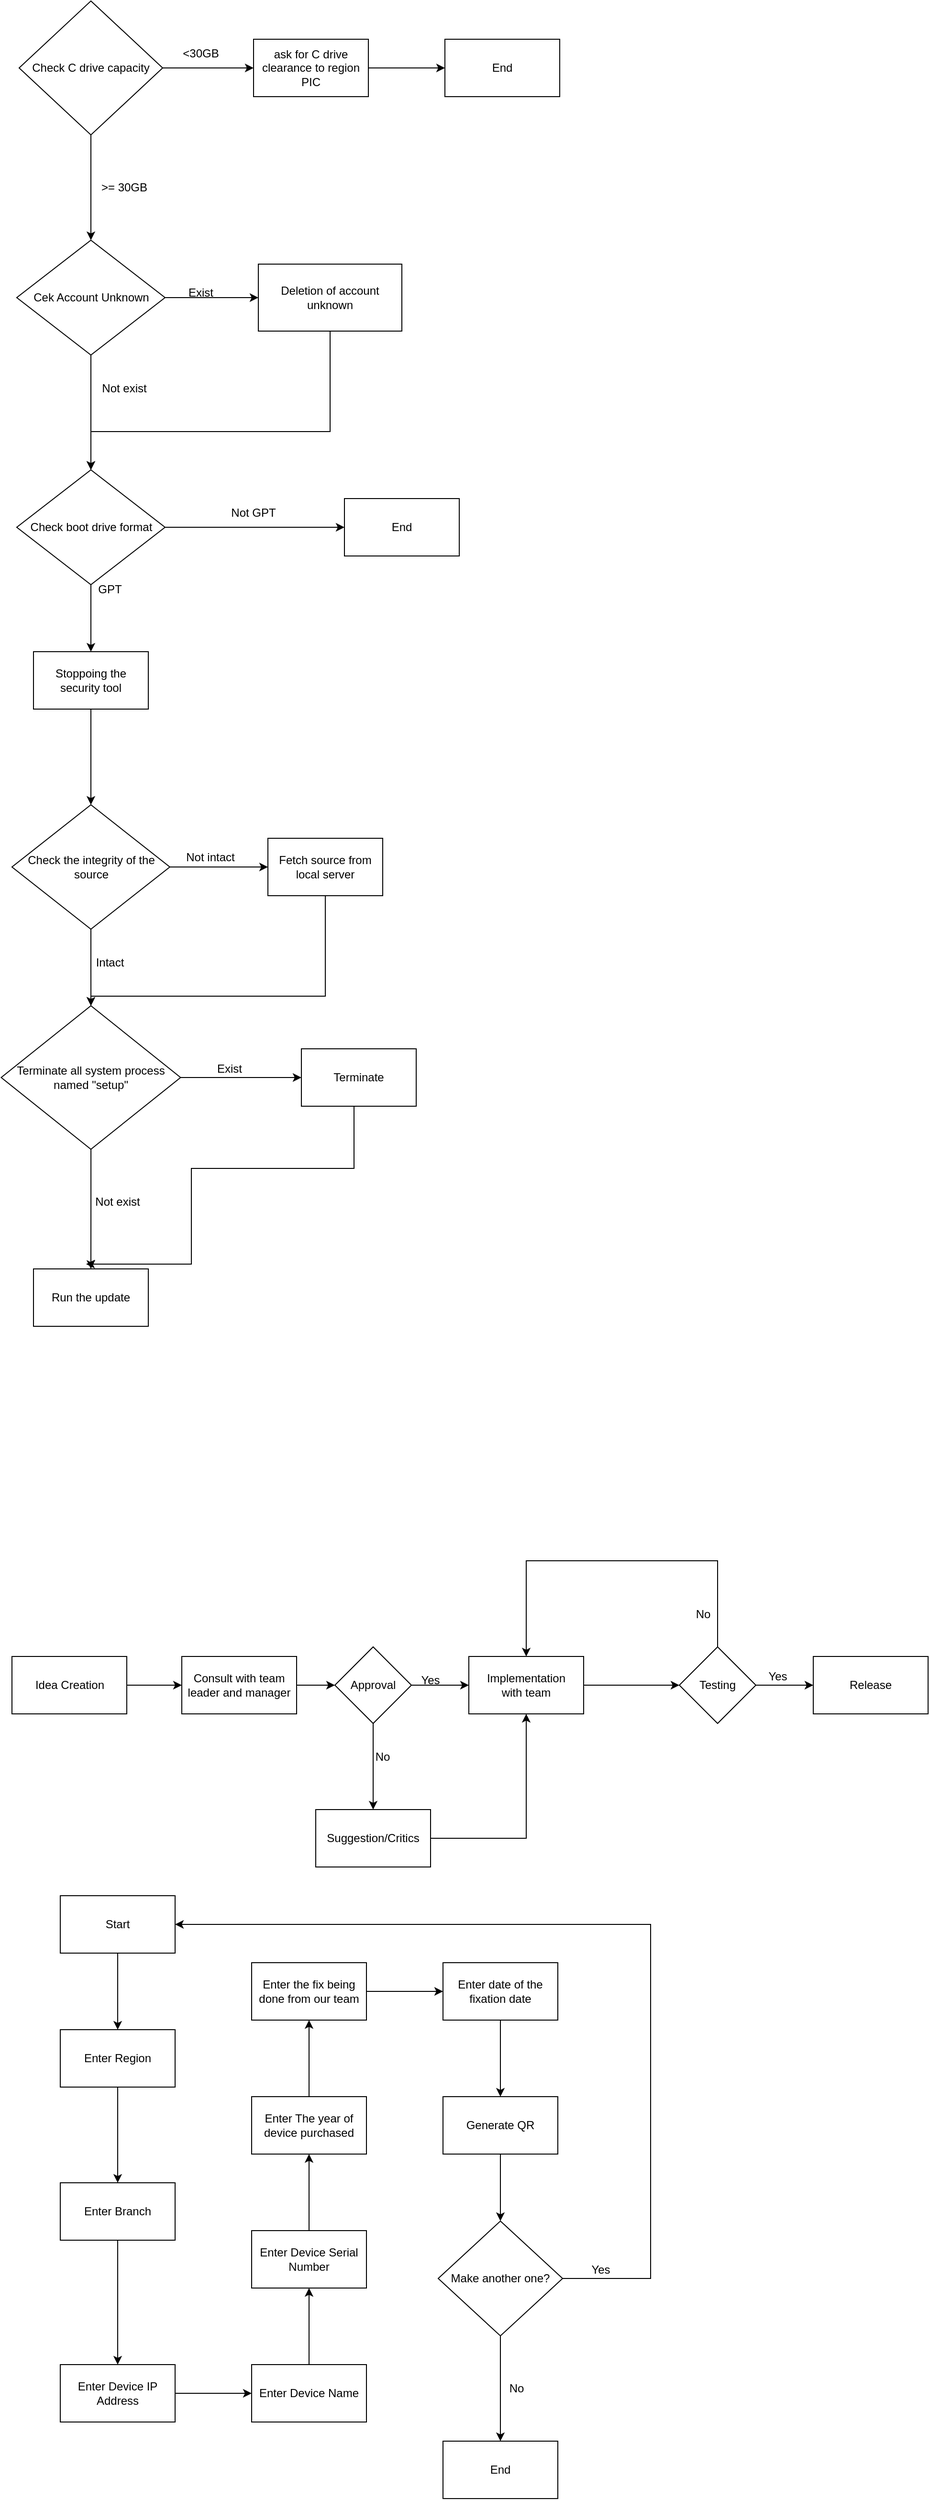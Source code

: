 <mxfile version="23.1.5" type="github" pages="4">
  <diagram id="Z1Gi1GsYWeBpqn7ldP13" name="Page-1">
    <mxGraphModel dx="1593" dy="820" grid="1" gridSize="10" guides="1" tooltips="1" connect="1" arrows="1" fold="1" page="1" pageScale="1" pageWidth="850" pageHeight="1100" math="0" shadow="0">
      <root>
        <mxCell id="0" />
        <mxCell id="1" parent="0" />
        <mxCell id="Nwdr4uQjgiDyquE_GbSO-4" value="" style="edgeStyle=orthogonalEdgeStyle;rounded=0;orthogonalLoop=1;jettySize=auto;html=1;" parent="1" source="Nwdr4uQjgiDyquE_GbSO-2" target="Nwdr4uQjgiDyquE_GbSO-3" edge="1">
          <mxGeometry relative="1" as="geometry" />
        </mxCell>
        <mxCell id="Nwdr4uQjgiDyquE_GbSO-6" value="" style="edgeStyle=orthogonalEdgeStyle;rounded=0;orthogonalLoop=1;jettySize=auto;html=1;" parent="1" source="Nwdr4uQjgiDyquE_GbSO-2" target="Nwdr4uQjgiDyquE_GbSO-5" edge="1">
          <mxGeometry relative="1" as="geometry" />
        </mxCell>
        <mxCell id="Nwdr4uQjgiDyquE_GbSO-2" value="Check C drive capacity" style="rhombus;whiteSpace=wrap;html=1;" parent="1" vertex="1">
          <mxGeometry x="130" y="330" width="150" height="140" as="geometry" />
        </mxCell>
        <mxCell id="Nwdr4uQjgiDyquE_GbSO-12" value="" style="edgeStyle=orthogonalEdgeStyle;rounded=0;orthogonalLoop=1;jettySize=auto;html=1;" parent="1" source="Nwdr4uQjgiDyquE_GbSO-3" target="Nwdr4uQjgiDyquE_GbSO-11" edge="1">
          <mxGeometry relative="1" as="geometry" />
        </mxCell>
        <mxCell id="Nwdr4uQjgiDyquE_GbSO-15" value="" style="edgeStyle=orthogonalEdgeStyle;rounded=0;orthogonalLoop=1;jettySize=auto;html=1;" parent="1" source="Nwdr4uQjgiDyquE_GbSO-3" target="Nwdr4uQjgiDyquE_GbSO-14" edge="1">
          <mxGeometry relative="1" as="geometry" />
        </mxCell>
        <mxCell id="Nwdr4uQjgiDyquE_GbSO-3" value="Cek Account Unknown" style="rhombus;whiteSpace=wrap;html=1;" parent="1" vertex="1">
          <mxGeometry x="127.5" y="580" width="155" height="120" as="geometry" />
        </mxCell>
        <mxCell id="Nwdr4uQjgiDyquE_GbSO-8" value="" style="edgeStyle=orthogonalEdgeStyle;rounded=0;orthogonalLoop=1;jettySize=auto;html=1;" parent="1" source="Nwdr4uQjgiDyquE_GbSO-5" target="Nwdr4uQjgiDyquE_GbSO-7" edge="1">
          <mxGeometry relative="1" as="geometry" />
        </mxCell>
        <mxCell id="Nwdr4uQjgiDyquE_GbSO-5" value="ask for C drive clearance to region PIC" style="whiteSpace=wrap;html=1;" parent="1" vertex="1">
          <mxGeometry x="375" y="370" width="120" height="60" as="geometry" />
        </mxCell>
        <mxCell id="Nwdr4uQjgiDyquE_GbSO-7" value="End" style="whiteSpace=wrap;html=1;" parent="1" vertex="1">
          <mxGeometry x="575" y="370" width="120" height="60" as="geometry" />
        </mxCell>
        <mxCell id="Nwdr4uQjgiDyquE_GbSO-9" value="&amp;lt;30GB" style="text;html=1;strokeColor=none;fillColor=none;align=center;verticalAlign=middle;whiteSpace=wrap;rounded=0;" parent="1" vertex="1">
          <mxGeometry x="290" y="370" width="60" height="30" as="geometry" />
        </mxCell>
        <mxCell id="Nwdr4uQjgiDyquE_GbSO-10" value="&amp;gt;= 30GB" style="text;html=1;strokeColor=none;fillColor=none;align=center;verticalAlign=middle;whiteSpace=wrap;rounded=0;" parent="1" vertex="1">
          <mxGeometry x="210" y="510" width="60" height="30" as="geometry" />
        </mxCell>
        <mxCell id="Nwdr4uQjgiDyquE_GbSO-18" style="edgeStyle=orthogonalEdgeStyle;rounded=0;orthogonalLoop=1;jettySize=auto;html=1;entryX=0.5;entryY=0;entryDx=0;entryDy=0;" parent="1" source="Nwdr4uQjgiDyquE_GbSO-11" target="Nwdr4uQjgiDyquE_GbSO-14" edge="1">
          <mxGeometry relative="1" as="geometry">
            <Array as="points">
              <mxPoint x="455" y="780" />
            </Array>
          </mxGeometry>
        </mxCell>
        <mxCell id="Nwdr4uQjgiDyquE_GbSO-11" value="Deletion of account unknown" style="whiteSpace=wrap;html=1;" parent="1" vertex="1">
          <mxGeometry x="380" y="605" width="150" height="70" as="geometry" />
        </mxCell>
        <mxCell id="Nwdr4uQjgiDyquE_GbSO-20" value="" style="edgeStyle=orthogonalEdgeStyle;rounded=0;orthogonalLoop=1;jettySize=auto;html=1;" parent="1" source="Nwdr4uQjgiDyquE_GbSO-14" target="Nwdr4uQjgiDyquE_GbSO-19" edge="1">
          <mxGeometry relative="1" as="geometry" />
        </mxCell>
        <mxCell id="Nwdr4uQjgiDyquE_GbSO-25" value="" style="edgeStyle=orthogonalEdgeStyle;rounded=0;orthogonalLoop=1;jettySize=auto;html=1;" parent="1" source="Nwdr4uQjgiDyquE_GbSO-14" target="Nwdr4uQjgiDyquE_GbSO-24" edge="1">
          <mxGeometry relative="1" as="geometry" />
        </mxCell>
        <mxCell id="Nwdr4uQjgiDyquE_GbSO-14" value="Check boot drive format" style="rhombus;whiteSpace=wrap;html=1;" parent="1" vertex="1">
          <mxGeometry x="127.5" y="820" width="155" height="120" as="geometry" />
        </mxCell>
        <mxCell id="Nwdr4uQjgiDyquE_GbSO-16" value="Exist" style="text;html=1;strokeColor=none;fillColor=none;align=center;verticalAlign=middle;whiteSpace=wrap;rounded=0;" parent="1" vertex="1">
          <mxGeometry x="290" y="620" width="60" height="30" as="geometry" />
        </mxCell>
        <mxCell id="Nwdr4uQjgiDyquE_GbSO-17" value="Not exist" style="text;html=1;strokeColor=none;fillColor=none;align=center;verticalAlign=middle;whiteSpace=wrap;rounded=0;" parent="1" vertex="1">
          <mxGeometry x="210" y="720" width="60" height="30" as="geometry" />
        </mxCell>
        <mxCell id="Nwdr4uQjgiDyquE_GbSO-19" value="End" style="whiteSpace=wrap;html=1;" parent="1" vertex="1">
          <mxGeometry x="470" y="850" width="120" height="60" as="geometry" />
        </mxCell>
        <mxCell id="Nwdr4uQjgiDyquE_GbSO-21" value="Not GPT" style="text;html=1;strokeColor=none;fillColor=none;align=center;verticalAlign=middle;whiteSpace=wrap;rounded=0;" parent="1" vertex="1">
          <mxGeometry x="330" y="850" width="90" height="30" as="geometry" />
        </mxCell>
        <mxCell id="Nwdr4uQjgiDyquE_GbSO-30" value="" style="edgeStyle=orthogonalEdgeStyle;rounded=0;orthogonalLoop=1;jettySize=auto;html=1;" parent="1" source="Nwdr4uQjgiDyquE_GbSO-24" target="Nwdr4uQjgiDyquE_GbSO-29" edge="1">
          <mxGeometry relative="1" as="geometry" />
        </mxCell>
        <mxCell id="Nwdr4uQjgiDyquE_GbSO-24" value="Stoppoing the security tool" style="whiteSpace=wrap;html=1;" parent="1" vertex="1">
          <mxGeometry x="145" y="1010" width="120" height="60" as="geometry" />
        </mxCell>
        <mxCell id="Nwdr4uQjgiDyquE_GbSO-28" value="GPT" style="text;html=1;strokeColor=none;fillColor=none;align=center;verticalAlign=middle;whiteSpace=wrap;rounded=0;" parent="1" vertex="1">
          <mxGeometry x="180" y="930" width="90" height="30" as="geometry" />
        </mxCell>
        <mxCell id="Nwdr4uQjgiDyquE_GbSO-32" value="" style="edgeStyle=orthogonalEdgeStyle;rounded=0;orthogonalLoop=1;jettySize=auto;html=1;" parent="1" source="Nwdr4uQjgiDyquE_GbSO-29" target="Nwdr4uQjgiDyquE_GbSO-31" edge="1">
          <mxGeometry relative="1" as="geometry" />
        </mxCell>
        <mxCell id="Nwdr4uQjgiDyquE_GbSO-34" value="" style="edgeStyle=orthogonalEdgeStyle;rounded=0;orthogonalLoop=1;jettySize=auto;html=1;" parent="1" source="Nwdr4uQjgiDyquE_GbSO-29" target="Nwdr4uQjgiDyquE_GbSO-33" edge="1">
          <mxGeometry relative="1" as="geometry" />
        </mxCell>
        <mxCell id="Nwdr4uQjgiDyquE_GbSO-29" value="Check the integrity of the source" style="rhombus;whiteSpace=wrap;html=1;" parent="1" vertex="1">
          <mxGeometry x="122.5" y="1170" width="165" height="130" as="geometry" />
        </mxCell>
        <mxCell id="Nwdr4uQjgiDyquE_GbSO-45" value="" style="edgeStyle=orthogonalEdgeStyle;rounded=0;orthogonalLoop=1;jettySize=auto;html=1;entryX=0.5;entryY=0;entryDx=0;entryDy=0;" parent="1" source="Nwdr4uQjgiDyquE_GbSO-31" target="Nwdr4uQjgiDyquE_GbSO-33" edge="1">
          <mxGeometry relative="1" as="geometry">
            <mxPoint x="450" y="1360" as="targetPoint" />
            <Array as="points">
              <mxPoint x="450" y="1370" />
              <mxPoint x="205" y="1370" />
            </Array>
          </mxGeometry>
        </mxCell>
        <mxCell id="Nwdr4uQjgiDyquE_GbSO-31" value="Fetch source from local server" style="whiteSpace=wrap;html=1;" parent="1" vertex="1">
          <mxGeometry x="390" y="1205" width="120" height="60" as="geometry" />
        </mxCell>
        <mxCell id="Nwdr4uQjgiDyquE_GbSO-36" value="" style="edgeStyle=orthogonalEdgeStyle;rounded=0;orthogonalLoop=1;jettySize=auto;html=1;" parent="1" source="Nwdr4uQjgiDyquE_GbSO-33" target="Nwdr4uQjgiDyquE_GbSO-35" edge="1">
          <mxGeometry relative="1" as="geometry" />
        </mxCell>
        <mxCell id="Nwdr4uQjgiDyquE_GbSO-43" value="" style="edgeStyle=orthogonalEdgeStyle;rounded=0;orthogonalLoop=1;jettySize=auto;html=1;" parent="1" source="Nwdr4uQjgiDyquE_GbSO-33" target="Nwdr4uQjgiDyquE_GbSO-42" edge="1">
          <mxGeometry relative="1" as="geometry" />
        </mxCell>
        <mxCell id="Nwdr4uQjgiDyquE_GbSO-33" value="Terminate all system process named &quot;setup&quot;" style="rhombus;whiteSpace=wrap;html=1;" parent="1" vertex="1">
          <mxGeometry x="111.25" y="1380" width="187.5" height="150" as="geometry" />
        </mxCell>
        <mxCell id="Nwdr4uQjgiDyquE_GbSO-47" value="" style="edgeStyle=orthogonalEdgeStyle;rounded=0;orthogonalLoop=1;jettySize=auto;html=1;" parent="1" source="Nwdr4uQjgiDyquE_GbSO-35" edge="1">
          <mxGeometry relative="1" as="geometry">
            <mxPoint x="200" y="1650" as="targetPoint" />
            <Array as="points">
              <mxPoint x="480" y="1550" />
              <mxPoint x="310" y="1550" />
              <mxPoint x="310" y="1650" />
            </Array>
          </mxGeometry>
        </mxCell>
        <mxCell id="Nwdr4uQjgiDyquE_GbSO-35" value="Terminate" style="whiteSpace=wrap;html=1;" parent="1" vertex="1">
          <mxGeometry x="425" y="1425" width="120" height="60" as="geometry" />
        </mxCell>
        <mxCell id="Nwdr4uQjgiDyquE_GbSO-37" value="Not intact" style="text;html=1;strokeColor=none;fillColor=none;align=center;verticalAlign=middle;whiteSpace=wrap;rounded=0;" parent="1" vertex="1">
          <mxGeometry x="285" y="1210" width="90" height="30" as="geometry" />
        </mxCell>
        <mxCell id="Nwdr4uQjgiDyquE_GbSO-38" value="Intact" style="text;html=1;strokeColor=none;fillColor=none;align=center;verticalAlign=middle;whiteSpace=wrap;rounded=0;" parent="1" vertex="1">
          <mxGeometry x="180" y="1320" width="90" height="30" as="geometry" />
        </mxCell>
        <mxCell id="Nwdr4uQjgiDyquE_GbSO-39" value="Exist" style="text;html=1;strokeColor=none;fillColor=none;align=center;verticalAlign=middle;whiteSpace=wrap;rounded=0;" parent="1" vertex="1">
          <mxGeometry x="305" y="1431" width="90" height="30" as="geometry" />
        </mxCell>
        <mxCell id="Nwdr4uQjgiDyquE_GbSO-42" value="Run the update" style="whiteSpace=wrap;html=1;" parent="1" vertex="1">
          <mxGeometry x="145" y="1655" width="120" height="60" as="geometry" />
        </mxCell>
        <mxCell id="Nwdr4uQjgiDyquE_GbSO-48" value="Not exist" style="text;html=1;strokeColor=none;fillColor=none;align=center;verticalAlign=middle;whiteSpace=wrap;rounded=0;" parent="1" vertex="1">
          <mxGeometry x="188" y="1570" width="90" height="30" as="geometry" />
        </mxCell>
        <mxCell id="Nwdr4uQjgiDyquE_GbSO-51" value="" style="edgeStyle=orthogonalEdgeStyle;rounded=0;orthogonalLoop=1;jettySize=auto;html=1;" parent="1" source="Nwdr4uQjgiDyquE_GbSO-49" target="Nwdr4uQjgiDyquE_GbSO-50" edge="1">
          <mxGeometry relative="1" as="geometry" />
        </mxCell>
        <mxCell id="Nwdr4uQjgiDyquE_GbSO-49" value="Idea Creation" style="rounded=0;whiteSpace=wrap;html=1;" parent="1" vertex="1">
          <mxGeometry x="122.5" y="2060" width="120" height="60" as="geometry" />
        </mxCell>
        <mxCell id="Nwdr4uQjgiDyquE_GbSO-53" value="" style="edgeStyle=orthogonalEdgeStyle;rounded=0;orthogonalLoop=1;jettySize=auto;html=1;" parent="1" source="Nwdr4uQjgiDyquE_GbSO-50" target="Nwdr4uQjgiDyquE_GbSO-52" edge="1">
          <mxGeometry relative="1" as="geometry" />
        </mxCell>
        <mxCell id="Nwdr4uQjgiDyquE_GbSO-50" value="Consult with team leader and manager" style="whiteSpace=wrap;html=1;rounded=0;" parent="1" vertex="1">
          <mxGeometry x="300" y="2060" width="120" height="60" as="geometry" />
        </mxCell>
        <mxCell id="Nwdr4uQjgiDyquE_GbSO-55" value="" style="edgeStyle=orthogonalEdgeStyle;rounded=0;orthogonalLoop=1;jettySize=auto;html=1;" parent="1" source="Nwdr4uQjgiDyquE_GbSO-52" target="Nwdr4uQjgiDyquE_GbSO-54" edge="1">
          <mxGeometry relative="1" as="geometry" />
        </mxCell>
        <mxCell id="Nwdr4uQjgiDyquE_GbSO-57" value="" style="edgeStyle=orthogonalEdgeStyle;rounded=0;orthogonalLoop=1;jettySize=auto;html=1;" parent="1" source="Nwdr4uQjgiDyquE_GbSO-52" target="Nwdr4uQjgiDyquE_GbSO-56" edge="1">
          <mxGeometry relative="1" as="geometry" />
        </mxCell>
        <mxCell id="Nwdr4uQjgiDyquE_GbSO-52" value="Approval" style="rhombus;whiteSpace=wrap;html=1;rounded=0;" parent="1" vertex="1">
          <mxGeometry x="460" y="2050" width="80" height="80" as="geometry" />
        </mxCell>
        <mxCell id="Nwdr4uQjgiDyquE_GbSO-61" value="" style="edgeStyle=orthogonalEdgeStyle;rounded=0;orthogonalLoop=1;jettySize=auto;html=1;entryX=0.5;entryY=1;entryDx=0;entryDy=0;" parent="1" source="Nwdr4uQjgiDyquE_GbSO-54" target="Nwdr4uQjgiDyquE_GbSO-56" edge="1">
          <mxGeometry relative="1" as="geometry">
            <mxPoint x="670" y="2250" as="targetPoint" />
          </mxGeometry>
        </mxCell>
        <mxCell id="Nwdr4uQjgiDyquE_GbSO-54" value="Suggestion/Critics" style="whiteSpace=wrap;html=1;rounded=0;" parent="1" vertex="1">
          <mxGeometry x="440" y="2220" width="120" height="60" as="geometry" />
        </mxCell>
        <mxCell id="Nwdr4uQjgiDyquE_GbSO-59" value="" style="edgeStyle=orthogonalEdgeStyle;rounded=0;orthogonalLoop=1;jettySize=auto;html=1;" parent="1" source="Nwdr4uQjgiDyquE_GbSO-56" target="Nwdr4uQjgiDyquE_GbSO-58" edge="1">
          <mxGeometry relative="1" as="geometry" />
        </mxCell>
        <mxCell id="Nwdr4uQjgiDyquE_GbSO-56" value="Implementation&lt;br&gt;with team" style="whiteSpace=wrap;html=1;rounded=0;" parent="1" vertex="1">
          <mxGeometry x="600" y="2060" width="120" height="60" as="geometry" />
        </mxCell>
        <mxCell id="Nwdr4uQjgiDyquE_GbSO-66" value="" style="edgeStyle=orthogonalEdgeStyle;rounded=0;orthogonalLoop=1;jettySize=auto;html=1;entryX=0.5;entryY=0;entryDx=0;entryDy=0;" parent="1" source="Nwdr4uQjgiDyquE_GbSO-58" target="Nwdr4uQjgiDyquE_GbSO-56" edge="1">
          <mxGeometry relative="1" as="geometry">
            <mxPoint x="860" y="1960" as="targetPoint" />
            <Array as="points">
              <mxPoint x="860" y="1960" />
              <mxPoint x="660" y="1960" />
            </Array>
          </mxGeometry>
        </mxCell>
        <mxCell id="Nwdr4uQjgiDyquE_GbSO-68" value="" style="edgeStyle=orthogonalEdgeStyle;rounded=0;orthogonalLoop=1;jettySize=auto;html=1;" parent="1" source="Nwdr4uQjgiDyquE_GbSO-58" target="Nwdr4uQjgiDyquE_GbSO-67" edge="1">
          <mxGeometry relative="1" as="geometry" />
        </mxCell>
        <mxCell id="Nwdr4uQjgiDyquE_GbSO-58" value="Testing" style="rhombus;whiteSpace=wrap;html=1;rounded=0;" parent="1" vertex="1">
          <mxGeometry x="820" y="2050" width="80" height="80" as="geometry" />
        </mxCell>
        <mxCell id="Nwdr4uQjgiDyquE_GbSO-63" value="Yes" style="text;html=1;strokeColor=none;fillColor=none;align=center;verticalAlign=middle;whiteSpace=wrap;rounded=0;" parent="1" vertex="1">
          <mxGeometry x="530" y="2070" width="60" height="30" as="geometry" />
        </mxCell>
        <mxCell id="Nwdr4uQjgiDyquE_GbSO-64" value="No" style="text;html=1;strokeColor=none;fillColor=none;align=center;verticalAlign=middle;whiteSpace=wrap;rounded=0;" parent="1" vertex="1">
          <mxGeometry x="480" y="2150" width="60" height="30" as="geometry" />
        </mxCell>
        <mxCell id="Nwdr4uQjgiDyquE_GbSO-67" value="Release" style="whiteSpace=wrap;html=1;rounded=0;" parent="1" vertex="1">
          <mxGeometry x="960" y="2060" width="120" height="60" as="geometry" />
        </mxCell>
        <mxCell id="Nwdr4uQjgiDyquE_GbSO-69" value="Yes" style="text;html=1;strokeColor=none;fillColor=none;align=center;verticalAlign=middle;whiteSpace=wrap;rounded=0;" parent="1" vertex="1">
          <mxGeometry x="893" y="2066" width="60" height="30" as="geometry" />
        </mxCell>
        <mxCell id="Nwdr4uQjgiDyquE_GbSO-71" value="No" style="text;html=1;strokeColor=none;fillColor=none;align=center;verticalAlign=middle;whiteSpace=wrap;rounded=0;" parent="1" vertex="1">
          <mxGeometry x="815" y="2001" width="60" height="30" as="geometry" />
        </mxCell>
        <mxCell id="Nwdr4uQjgiDyquE_GbSO-75" value="" style="edgeStyle=orthogonalEdgeStyle;rounded=0;orthogonalLoop=1;jettySize=auto;html=1;" parent="1" source="Nwdr4uQjgiDyquE_GbSO-73" target="Nwdr4uQjgiDyquE_GbSO-74" edge="1">
          <mxGeometry relative="1" as="geometry" />
        </mxCell>
        <mxCell id="Nwdr4uQjgiDyquE_GbSO-73" value="Start" style="rounded=0;whiteSpace=wrap;html=1;" parent="1" vertex="1">
          <mxGeometry x="173" y="2310" width="120" height="60" as="geometry" />
        </mxCell>
        <mxCell id="Nwdr4uQjgiDyquE_GbSO-77" value="" style="edgeStyle=orthogonalEdgeStyle;rounded=0;orthogonalLoop=1;jettySize=auto;html=1;" parent="1" source="Nwdr4uQjgiDyquE_GbSO-74" target="Nwdr4uQjgiDyquE_GbSO-76" edge="1">
          <mxGeometry relative="1" as="geometry" />
        </mxCell>
        <mxCell id="Nwdr4uQjgiDyquE_GbSO-74" value="Enter Region" style="rounded=0;whiteSpace=wrap;html=1;" parent="1" vertex="1">
          <mxGeometry x="173" y="2450" width="120" height="60" as="geometry" />
        </mxCell>
        <mxCell id="Nwdr4uQjgiDyquE_GbSO-79" value="" style="edgeStyle=orthogonalEdgeStyle;rounded=0;orthogonalLoop=1;jettySize=auto;html=1;" parent="1" source="Nwdr4uQjgiDyquE_GbSO-76" target="Nwdr4uQjgiDyquE_GbSO-78" edge="1">
          <mxGeometry relative="1" as="geometry" />
        </mxCell>
        <mxCell id="Nwdr4uQjgiDyquE_GbSO-76" value="Enter Branch" style="rounded=0;whiteSpace=wrap;html=1;" parent="1" vertex="1">
          <mxGeometry x="173" y="2610" width="120" height="60" as="geometry" />
        </mxCell>
        <mxCell id="Nwdr4uQjgiDyquE_GbSO-81" value="" style="edgeStyle=orthogonalEdgeStyle;rounded=0;orthogonalLoop=1;jettySize=auto;html=1;" parent="1" source="Nwdr4uQjgiDyquE_GbSO-78" target="Nwdr4uQjgiDyquE_GbSO-80" edge="1">
          <mxGeometry relative="1" as="geometry" />
        </mxCell>
        <mxCell id="Nwdr4uQjgiDyquE_GbSO-78" value="Enter Device IP Address" style="rounded=0;whiteSpace=wrap;html=1;" parent="1" vertex="1">
          <mxGeometry x="173" y="2800" width="120" height="60" as="geometry" />
        </mxCell>
        <mxCell id="Nwdr4uQjgiDyquE_GbSO-83" value="" style="edgeStyle=orthogonalEdgeStyle;rounded=0;orthogonalLoop=1;jettySize=auto;html=1;" parent="1" source="Nwdr4uQjgiDyquE_GbSO-80" target="Nwdr4uQjgiDyquE_GbSO-82" edge="1">
          <mxGeometry relative="1" as="geometry" />
        </mxCell>
        <mxCell id="Nwdr4uQjgiDyquE_GbSO-80" value="Enter Device Name" style="whiteSpace=wrap;html=1;rounded=0;" parent="1" vertex="1">
          <mxGeometry x="373" y="2800" width="120" height="60" as="geometry" />
        </mxCell>
        <mxCell id="Nwdr4uQjgiDyquE_GbSO-85" value="" style="edgeStyle=orthogonalEdgeStyle;rounded=0;orthogonalLoop=1;jettySize=auto;html=1;" parent="1" source="Nwdr4uQjgiDyquE_GbSO-82" target="Nwdr4uQjgiDyquE_GbSO-84" edge="1">
          <mxGeometry relative="1" as="geometry" />
        </mxCell>
        <mxCell id="Nwdr4uQjgiDyquE_GbSO-82" value="Enter Device Serial Number" style="whiteSpace=wrap;html=1;rounded=0;" parent="1" vertex="1">
          <mxGeometry x="373" y="2660" width="120" height="60" as="geometry" />
        </mxCell>
        <mxCell id="Nwdr4uQjgiDyquE_GbSO-87" value="" style="edgeStyle=orthogonalEdgeStyle;rounded=0;orthogonalLoop=1;jettySize=auto;html=1;" parent="1" source="Nwdr4uQjgiDyquE_GbSO-84" target="Nwdr4uQjgiDyquE_GbSO-86" edge="1">
          <mxGeometry relative="1" as="geometry" />
        </mxCell>
        <mxCell id="Nwdr4uQjgiDyquE_GbSO-84" value="Enter The year of device purchased" style="whiteSpace=wrap;html=1;rounded=0;" parent="1" vertex="1">
          <mxGeometry x="373" y="2520" width="120" height="60" as="geometry" />
        </mxCell>
        <mxCell id="Nwdr4uQjgiDyquE_GbSO-89" value="" style="edgeStyle=orthogonalEdgeStyle;rounded=0;orthogonalLoop=1;jettySize=auto;html=1;" parent="1" source="Nwdr4uQjgiDyquE_GbSO-86" target="Nwdr4uQjgiDyquE_GbSO-88" edge="1">
          <mxGeometry relative="1" as="geometry" />
        </mxCell>
        <mxCell id="Nwdr4uQjgiDyquE_GbSO-86" value="Enter the fix being done from our team" style="whiteSpace=wrap;html=1;rounded=0;" parent="1" vertex="1">
          <mxGeometry x="373" y="2380" width="120" height="60" as="geometry" />
        </mxCell>
        <mxCell id="Nwdr4uQjgiDyquE_GbSO-91" value="" style="edgeStyle=orthogonalEdgeStyle;rounded=0;orthogonalLoop=1;jettySize=auto;html=1;" parent="1" source="Nwdr4uQjgiDyquE_GbSO-88" target="Nwdr4uQjgiDyquE_GbSO-90" edge="1">
          <mxGeometry relative="1" as="geometry" />
        </mxCell>
        <mxCell id="Nwdr4uQjgiDyquE_GbSO-88" value="Enter date of the fixation date" style="whiteSpace=wrap;html=1;rounded=0;" parent="1" vertex="1">
          <mxGeometry x="573" y="2380" width="120" height="60" as="geometry" />
        </mxCell>
        <mxCell id="Nwdr4uQjgiDyquE_GbSO-93" value="" style="edgeStyle=orthogonalEdgeStyle;rounded=0;orthogonalLoop=1;jettySize=auto;html=1;" parent="1" source="Nwdr4uQjgiDyquE_GbSO-90" target="Nwdr4uQjgiDyquE_GbSO-92" edge="1">
          <mxGeometry relative="1" as="geometry" />
        </mxCell>
        <mxCell id="Nwdr4uQjgiDyquE_GbSO-90" value="Generate QR" style="whiteSpace=wrap;html=1;rounded=0;" parent="1" vertex="1">
          <mxGeometry x="573" y="2520" width="120" height="60" as="geometry" />
        </mxCell>
        <mxCell id="Nwdr4uQjgiDyquE_GbSO-95" value="" style="edgeStyle=orthogonalEdgeStyle;rounded=0;orthogonalLoop=1;jettySize=auto;html=1;" parent="1" source="Nwdr4uQjgiDyquE_GbSO-92" target="Nwdr4uQjgiDyquE_GbSO-94" edge="1">
          <mxGeometry relative="1" as="geometry" />
        </mxCell>
        <mxCell id="Nwdr4uQjgiDyquE_GbSO-101" value="" style="edgeStyle=orthogonalEdgeStyle;rounded=0;orthogonalLoop=1;jettySize=auto;html=1;entryX=1;entryY=0.5;entryDx=0;entryDy=0;" parent="1" source="Nwdr4uQjgiDyquE_GbSO-92" target="Nwdr4uQjgiDyquE_GbSO-73" edge="1">
          <mxGeometry relative="1" as="geometry">
            <mxPoint x="783" y="2710" as="targetPoint" />
            <Array as="points">
              <mxPoint x="790" y="2710" />
              <mxPoint x="790" y="2340" />
            </Array>
          </mxGeometry>
        </mxCell>
        <mxCell id="Nwdr4uQjgiDyquE_GbSO-92" value="Make another one?" style="rhombus;whiteSpace=wrap;html=1;rounded=0;" parent="1" vertex="1">
          <mxGeometry x="568" y="2650" width="130" height="120" as="geometry" />
        </mxCell>
        <mxCell id="Nwdr4uQjgiDyquE_GbSO-94" value="End" style="rounded=0;whiteSpace=wrap;html=1;" parent="1" vertex="1">
          <mxGeometry x="573" y="2880" width="120" height="60" as="geometry" />
        </mxCell>
        <mxCell id="Nwdr4uQjgiDyquE_GbSO-96" value="No" style="text;html=1;strokeColor=none;fillColor=none;align=center;verticalAlign=middle;whiteSpace=wrap;rounded=0;" parent="1" vertex="1">
          <mxGeometry x="620" y="2810" width="60" height="30" as="geometry" />
        </mxCell>
        <mxCell id="Nwdr4uQjgiDyquE_GbSO-99" value="Yes" style="text;html=1;strokeColor=none;fillColor=none;align=center;verticalAlign=middle;whiteSpace=wrap;rounded=0;" parent="1" vertex="1">
          <mxGeometry x="708" y="2686" width="60" height="30" as="geometry" />
        </mxCell>
      </root>
    </mxGraphModel>
  </diagram>
  <diagram id="yObraj4V7G8iRsYc0JF1" name="Page-2">
    <mxGraphModel dx="1038" dy="539" grid="1" gridSize="10" guides="1" tooltips="1" connect="1" arrows="1" fold="1" page="1" pageScale="1" pageWidth="850" pageHeight="1100" math="0" shadow="0">
      <root>
        <mxCell id="0" />
        <mxCell id="1" parent="0" />
        <mxCell id="YQj_U9nsR10SsdIa9tUd-1" value="" style="rounded=0;whiteSpace=wrap;html=1;" vertex="1" parent="1">
          <mxGeometry x="160" y="60" width="500" height="290" as="geometry" />
        </mxCell>
        <mxCell id="e2qPV19CDPTr4Dl-JJZj-1" value="Buyer" style="swimlane;fontStyle=1;align=center;verticalAlign=top;childLayout=stackLayout;horizontal=1;startSize=26;horizontalStack=0;resizeParent=1;resizeParentMax=0;resizeLast=0;collapsible=1;marginBottom=0;" vertex="1" parent="1">
          <mxGeometry x="200" y="112" width="160" height="138" as="geometry">
            <mxRectangle x="340" y="230" width="70" height="26" as="alternateBounds" />
          </mxGeometry>
        </mxCell>
        <mxCell id="e2qPV19CDPTr4Dl-JJZj-5" value="+ name: string" style="text;strokeColor=none;fillColor=none;align=left;verticalAlign=top;spacingLeft=4;spacingRight=4;overflow=hidden;rotatable=0;points=[[0,0.5],[1,0.5]];portConstraint=eastwest;" vertex="1" parent="e2qPV19CDPTr4Dl-JJZj-1">
          <mxGeometry y="26" width="160" height="26" as="geometry" />
        </mxCell>
        <mxCell id="e2qPV19CDPTr4Dl-JJZj-6" value="+ address: string" style="text;strokeColor=none;fillColor=none;align=left;verticalAlign=top;spacingLeft=4;spacingRight=4;overflow=hidden;rotatable=0;points=[[0,0.5],[1,0.5]];portConstraint=eastwest;" vertex="1" parent="e2qPV19CDPTr4Dl-JJZj-1">
          <mxGeometry y="52" width="160" height="26" as="geometry" />
        </mxCell>
        <mxCell id="e2qPV19CDPTr4Dl-JJZj-2" value="+ order: Object" style="text;strokeColor=none;fillColor=none;align=left;verticalAlign=top;spacingLeft=4;spacingRight=4;overflow=hidden;rotatable=0;points=[[0,0.5],[1,0.5]];portConstraint=eastwest;" vertex="1" parent="e2qPV19CDPTr4Dl-JJZj-1">
          <mxGeometry y="78" width="160" height="26" as="geometry" />
        </mxCell>
        <mxCell id="e2qPV19CDPTr4Dl-JJZj-3" value="" style="line;strokeWidth=1;fillColor=none;align=left;verticalAlign=middle;spacingTop=-1;spacingLeft=3;spacingRight=3;rotatable=0;labelPosition=right;points=[];portConstraint=eastwest;" vertex="1" parent="e2qPV19CDPTr4Dl-JJZj-1">
          <mxGeometry y="104" width="160" height="8" as="geometry" />
        </mxCell>
        <mxCell id="e2qPV19CDPTr4Dl-JJZj-4" value="+ getAllOrder(): Array" style="text;strokeColor=none;fillColor=none;align=left;verticalAlign=top;spacingLeft=4;spacingRight=4;overflow=hidden;rotatable=0;points=[[0,0.5],[1,0.5]];portConstraint=eastwest;" vertex="1" parent="e2qPV19CDPTr4Dl-JJZj-1">
          <mxGeometry y="112" width="160" height="26" as="geometry" />
        </mxCell>
        <mxCell id="e2qPV19CDPTr4Dl-JJZj-7" value="Order" style="swimlane;fontStyle=1;align=center;verticalAlign=top;childLayout=stackLayout;horizontal=1;startSize=26;horizontalStack=0;resizeParent=1;resizeParentMax=0;resizeLast=0;collapsible=1;marginBottom=0;" vertex="1" parent="1">
          <mxGeometry x="425" y="112" width="185" height="190" as="geometry" />
        </mxCell>
        <mxCell id="e2qPV19CDPTr4Dl-JJZj-11" value="+ orderID: string" style="text;strokeColor=none;fillColor=none;align=left;verticalAlign=top;spacingLeft=4;spacingRight=4;overflow=hidden;rotatable=0;points=[[0,0.5],[1,0.5]];portConstraint=eastwest;" vertex="1" parent="e2qPV19CDPTr4Dl-JJZj-7">
          <mxGeometry y="26" width="185" height="26" as="geometry" />
        </mxCell>
        <mxCell id="e2qPV19CDPTr4Dl-JJZj-12" value="+ car_order: string" style="text;strokeColor=none;fillColor=none;align=left;verticalAlign=top;spacingLeft=4;spacingRight=4;overflow=hidden;rotatable=0;points=[[0,0.5],[1,0.5]];portConstraint=eastwest;" vertex="1" parent="e2qPV19CDPTr4Dl-JJZj-7">
          <mxGeometry y="52" width="185" height="26" as="geometry" />
        </mxCell>
        <mxCell id="e2qPV19CDPTr4Dl-JJZj-13" value="+ quantity: int" style="text;strokeColor=none;fillColor=none;align=left;verticalAlign=top;spacingLeft=4;spacingRight=4;overflow=hidden;rotatable=0;points=[[0,0.5],[1,0.5]];portConstraint=eastwest;" vertex="1" parent="e2qPV19CDPTr4Dl-JJZj-7">
          <mxGeometry y="78" width="185" height="26" as="geometry" />
        </mxCell>
        <mxCell id="e2qPV19CDPTr4Dl-JJZj-17" value="+ total_price: float" style="text;strokeColor=none;fillColor=none;align=left;verticalAlign=top;spacingLeft=4;spacingRight=4;overflow=hidden;rotatable=0;points=[[0,0.5],[1,0.5]];portConstraint=eastwest;" vertex="1" parent="e2qPV19CDPTr4Dl-JJZj-7">
          <mxGeometry y="104" width="185" height="26" as="geometry" />
        </mxCell>
        <mxCell id="e2qPV19CDPTr4Dl-JJZj-8" value="+ status: string" style="text;strokeColor=none;fillColor=none;align=left;verticalAlign=top;spacingLeft=4;spacingRight=4;overflow=hidden;rotatable=0;points=[[0,0.5],[1,0.5]];portConstraint=eastwest;" vertex="1" parent="e2qPV19CDPTr4Dl-JJZj-7">
          <mxGeometry y="130" width="185" height="26" as="geometry" />
        </mxCell>
        <mxCell id="e2qPV19CDPTr4Dl-JJZj-9" value="" style="line;strokeWidth=1;fillColor=none;align=left;verticalAlign=middle;spacingTop=-1;spacingLeft=3;spacingRight=3;rotatable=0;labelPosition=right;points=[];portConstraint=eastwest;" vertex="1" parent="e2qPV19CDPTr4Dl-JJZj-7">
          <mxGeometry y="156" width="185" height="8" as="geometry" />
        </mxCell>
        <mxCell id="e2qPV19CDPTr4Dl-JJZj-16" value="+ setStatus(string status): string" style="text;strokeColor=none;fillColor=none;align=left;verticalAlign=top;spacingLeft=4;spacingRight=4;overflow=hidden;rotatable=0;points=[[0,0.5],[1,0.5]];portConstraint=eastwest;" vertex="1" parent="e2qPV19CDPTr4Dl-JJZj-7">
          <mxGeometry y="164" width="185" height="26" as="geometry" />
        </mxCell>
        <mxCell id="e2qPV19CDPTr4Dl-JJZj-15" value="" style="endArrow=classic;html=1;rounded=0;" edge="1" parent="1" source="e2qPV19CDPTr4Dl-JJZj-2" target="e2qPV19CDPTr4Dl-JJZj-7">
          <mxGeometry width="50" height="50" relative="1" as="geometry">
            <mxPoint x="400" y="300" as="sourcePoint" />
            <mxPoint x="450" y="250" as="targetPoint" />
          </mxGeometry>
        </mxCell>
      </root>
    </mxGraphModel>
  </diagram>
  <diagram id="bOOQzto0iaFVg4XxY0Lc" name="Page-3">
    <mxGraphModel dx="2580" dy="898" grid="1" gridSize="10" guides="1" tooltips="1" connect="1" arrows="1" fold="1" page="1" pageScale="1" pageWidth="850" pageHeight="1100" math="0" shadow="0">
      <root>
        <mxCell id="0" />
        <mxCell id="1" parent="0" />
        <mxCell id="9liolh8Uok35-2TA1yFo-2" value="" style="group" vertex="1" connectable="0" parent="1">
          <mxGeometry x="-30" y="10" width="645" height="710" as="geometry" />
        </mxCell>
        <mxCell id="9liolh8Uok35-2TA1yFo-1" value="" style="rounded=0;whiteSpace=wrap;html=1;" vertex="1" parent="9liolh8Uok35-2TA1yFo-2">
          <mxGeometry width="645" height="710" as="geometry" />
        </mxCell>
        <mxCell id="N6kwi_HXOzuMrGhJkQHu-7" value="" style="strokeWidth=2;html=1;shape=mxgraph.flowchart.annotation_1;align=left;pointerEvents=1;rotation=90;" vertex="1" parent="9liolh8Uok35-2TA1yFo-2">
          <mxGeometry x="372.5" y="130" width="50" height="100" as="geometry" />
        </mxCell>
        <mxCell id="N6kwi_HXOzuMrGhJkQHu-8" value="receive an order" style="whiteSpace=wrap;html=1;align=center;strokeWidth=2;" vertex="1" parent="9liolh8Uok35-2TA1yFo-2">
          <mxGeometry x="330" y="20" width="135" height="60" as="geometry" />
        </mxCell>
        <mxCell id="N6kwi_HXOzuMrGhJkQHu-9" value="" style="edgeStyle=orthogonalEdgeStyle;rounded=0;orthogonalLoop=1;jettySize=auto;html=1;" edge="1" parent="9liolh8Uok35-2TA1yFo-2" source="N6kwi_HXOzuMrGhJkQHu-7" target="N6kwi_HXOzuMrGhJkQHu-8">
          <mxGeometry relative="1" as="geometry" />
        </mxCell>
        <mxCell id="N6kwi_HXOzuMrGhJkQHu-13" value="send invoice to buyer" style="whiteSpace=wrap;html=1;align=left;strokeWidth=2;" vertex="1" parent="9liolh8Uok35-2TA1yFo-2">
          <mxGeometry x="480" y="290" width="120" height="60" as="geometry" />
        </mxCell>
        <mxCell id="N6kwi_HXOzuMrGhJkQHu-14" value="" style="edgeStyle=orthogonalEdgeStyle;rounded=0;orthogonalLoop=1;jettySize=auto;html=1;exitX=1;exitY=0;exitDx=0;exitDy=0;exitPerimeter=0;" edge="1" parent="9liolh8Uok35-2TA1yFo-2" source="N6kwi_HXOzuMrGhJkQHu-7" target="N6kwi_HXOzuMrGhJkQHu-13">
          <mxGeometry relative="1" as="geometry" />
        </mxCell>
        <mxCell id="N6kwi_HXOzuMrGhJkQHu-15" value="store order to db" style="whiteSpace=wrap;html=1;align=center;strokeWidth=2;" vertex="1" parent="9liolh8Uok35-2TA1yFo-2">
          <mxGeometry x="210" y="290" width="120" height="60" as="geometry" />
        </mxCell>
        <mxCell id="N6kwi_HXOzuMrGhJkQHu-16" value="" style="endArrow=classic;html=1;rounded=0;exitX=1;exitY=1;exitDx=0;exitDy=0;exitPerimeter=0;" edge="1" parent="9liolh8Uok35-2TA1yFo-2" source="N6kwi_HXOzuMrGhJkQHu-7" target="N6kwi_HXOzuMrGhJkQHu-15">
          <mxGeometry width="50" height="50" relative="1" as="geometry">
            <mxPoint x="360" y="210" as="sourcePoint" />
            <mxPoint x="410" y="160" as="targetPoint" />
            <Array as="points">
              <mxPoint x="348" y="250" />
              <mxPoint x="270" y="250" />
            </Array>
          </mxGeometry>
        </mxCell>
        <mxCell id="N6kwi_HXOzuMrGhJkQHu-17" value="" style="shape=cylinder3;whiteSpace=wrap;html=1;boundedLbl=1;backgroundOutline=1;size=15;" vertex="1" parent="9liolh8Uok35-2TA1yFo-2">
          <mxGeometry x="100" y="280" width="60" height="80" as="geometry" />
        </mxCell>
        <mxCell id="N6kwi_HXOzuMrGhJkQHu-18" value="" style="endArrow=classic;html=1;rounded=0;exitX=0;exitY=0.5;exitDx=0;exitDy=0;" edge="1" parent="9liolh8Uok35-2TA1yFo-2" source="N6kwi_HXOzuMrGhJkQHu-15" target="N6kwi_HXOzuMrGhJkQHu-17">
          <mxGeometry width="50" height="50" relative="1" as="geometry">
            <mxPoint x="360" y="210" as="sourcePoint" />
            <mxPoint x="410" y="160" as="targetPoint" />
          </mxGeometry>
        </mxCell>
        <mxCell id="N6kwi_HXOzuMrGhJkQHu-20" value="is the product ready" style="rhombus;whiteSpace=wrap;html=1;strokeWidth=2;" vertex="1" parent="9liolh8Uok35-2TA1yFo-2">
          <mxGeometry x="220" y="420" width="100" height="120" as="geometry" />
        </mxCell>
        <mxCell id="N6kwi_HXOzuMrGhJkQHu-21" value="" style="edgeStyle=orthogonalEdgeStyle;rounded=0;orthogonalLoop=1;jettySize=auto;html=1;" edge="1" parent="9liolh8Uok35-2TA1yFo-2" source="N6kwi_HXOzuMrGhJkQHu-15" target="N6kwi_HXOzuMrGhJkQHu-20">
          <mxGeometry relative="1" as="geometry" />
        </mxCell>
        <mxCell id="N6kwi_HXOzuMrGhJkQHu-22" value="wait for the indent" style="whiteSpace=wrap;html=1;strokeWidth=2;" vertex="1" parent="9liolh8Uok35-2TA1yFo-2">
          <mxGeometry x="30" y="450" width="120" height="60" as="geometry" />
        </mxCell>
        <mxCell id="N6kwi_HXOzuMrGhJkQHu-23" value="" style="edgeStyle=orthogonalEdgeStyle;rounded=0;orthogonalLoop=1;jettySize=auto;html=1;" edge="1" parent="9liolh8Uok35-2TA1yFo-2" source="N6kwi_HXOzuMrGhJkQHu-20" target="N6kwi_HXOzuMrGhJkQHu-22">
          <mxGeometry relative="1" as="geometry" />
        </mxCell>
        <mxCell id="N6kwi_HXOzuMrGhJkQHu-24" value="no" style="text;html=1;align=center;verticalAlign=middle;resizable=0;points=[];autosize=1;strokeColor=none;fillColor=none;" vertex="1" parent="9liolh8Uok35-2TA1yFo-2">
          <mxGeometry x="175" y="460" width="30" height="20" as="geometry" />
        </mxCell>
        <mxCell id="N6kwi_HXOzuMrGhJkQHu-25" value="ship the product" style="whiteSpace=wrap;html=1;strokeWidth=2;" vertex="1" parent="9liolh8Uok35-2TA1yFo-2">
          <mxGeometry x="210" y="610" width="120" height="60" as="geometry" />
        </mxCell>
        <mxCell id="N6kwi_HXOzuMrGhJkQHu-26" value="" style="edgeStyle=orthogonalEdgeStyle;rounded=0;orthogonalLoop=1;jettySize=auto;html=1;" edge="1" parent="9liolh8Uok35-2TA1yFo-2" source="N6kwi_HXOzuMrGhJkQHu-20" target="N6kwi_HXOzuMrGhJkQHu-25">
          <mxGeometry relative="1" as="geometry" />
        </mxCell>
        <mxCell id="N6kwi_HXOzuMrGhJkQHu-27" value="yes" style="text;html=1;align=center;verticalAlign=middle;resizable=0;points=[];autosize=1;strokeColor=none;fillColor=none;" vertex="1" parent="9liolh8Uok35-2TA1yFo-2">
          <mxGeometry x="265" y="570" width="30" height="20" as="geometry" />
        </mxCell>
        <mxCell id="N6kwi_HXOzuMrGhJkQHu-28" value="receive payment" style="whiteSpace=wrap;html=1;align=center;strokeWidth=2;" vertex="1" parent="9liolh8Uok35-2TA1yFo-2">
          <mxGeometry x="480" y="430" width="120" height="60" as="geometry" />
        </mxCell>
        <mxCell id="N6kwi_HXOzuMrGhJkQHu-29" value="" style="edgeStyle=orthogonalEdgeStyle;rounded=0;orthogonalLoop=1;jettySize=auto;html=1;" edge="1" parent="9liolh8Uok35-2TA1yFo-2" source="N6kwi_HXOzuMrGhJkQHu-13" target="N6kwi_HXOzuMrGhJkQHu-28">
          <mxGeometry relative="1" as="geometry" />
        </mxCell>
      </root>
    </mxGraphModel>
  </diagram>
  <diagram id="okHUnTXPrkC09fn8ATu-" name="Page-4">
    <mxGraphModel dx="1483" dy="770" grid="1" gridSize="10" guides="1" tooltips="1" connect="1" arrows="1" fold="1" page="1" pageScale="1" pageWidth="850" pageHeight="1100" math="0" shadow="0">
      <root>
        <mxCell id="0" />
        <mxCell id="1" parent="0" />
        <mxCell id="u0qraEib75OjBvDpGd83-31" value="" style="rounded=0;whiteSpace=wrap;html=1;" vertex="1" parent="1">
          <mxGeometry x="110" y="120" width="660" height="420" as="geometry" />
        </mxCell>
        <mxCell id="u0qraEib75OjBvDpGd83-26" style="edgeStyle=orthogonalEdgeStyle;rounded=0;orthogonalLoop=1;jettySize=auto;html=1;entryX=0;entryY=0.25;entryDx=0;entryDy=0;" edge="1" parent="1" source="u0qraEib75OjBvDpGd83-1" target="u0qraEib75OjBvDpGd83-19">
          <mxGeometry relative="1" as="geometry" />
        </mxCell>
        <mxCell id="u0qraEib75OjBvDpGd83-1" value="" style="points=[];aspect=fixed;html=1;align=center;shadow=0;dashed=0;image;image=img/lib/allied_telesis/computer_and_terminals/Personal_Computer.svg;" vertex="1" parent="1">
          <mxGeometry x="320" y="200" width="45.6" height="61.8" as="geometry" />
        </mxCell>
        <mxCell id="u0qraEib75OjBvDpGd83-7" style="edgeStyle=orthogonalEdgeStyle;rounded=0;orthogonalLoop=1;jettySize=auto;html=1;exitX=0.5;exitY=0.5;exitDx=0;exitDy=0;exitPerimeter=0;" edge="1" parent="1" source="u0qraEib75OjBvDpGd83-2" target="u0qraEib75OjBvDpGd83-1">
          <mxGeometry relative="1" as="geometry" />
        </mxCell>
        <mxCell id="u0qraEib75OjBvDpGd83-2" value="Seller" style="shape=umlActor;verticalLabelPosition=bottom;verticalAlign=top;html=1;outlineConnect=0;" vertex="1" parent="1">
          <mxGeometry x="160" y="200" width="30" height="60" as="geometry" />
        </mxCell>
        <mxCell id="u0qraEib75OjBvDpGd83-8" value="Seller Web Interface" style="text;html=1;align=center;verticalAlign=middle;resizable=0;points=[];autosize=1;strokeColor=none;fillColor=none;" vertex="1" parent="1">
          <mxGeometry x="282.8" y="270" width="120" height="20" as="geometry" />
        </mxCell>
        <mxCell id="u0qraEib75OjBvDpGd83-17" style="edgeStyle=orthogonalEdgeStyle;rounded=0;orthogonalLoop=1;jettySize=auto;html=1;exitX=0.5;exitY=0.5;exitDx=0;exitDy=0;exitPerimeter=0;" edge="1" parent="1" source="u0qraEib75OjBvDpGd83-11" target="u0qraEib75OjBvDpGd83-16">
          <mxGeometry relative="1" as="geometry" />
        </mxCell>
        <mxCell id="u0qraEib75OjBvDpGd83-11" value="User" style="shape=umlActor;verticalLabelPosition=bottom;verticalAlign=top;html=1;outlineConnect=0;" vertex="1" parent="1">
          <mxGeometry x="160" y="340" width="30" height="60" as="geometry" />
        </mxCell>
        <mxCell id="u0qraEib75OjBvDpGd83-24" style="edgeStyle=orthogonalEdgeStyle;rounded=0;orthogonalLoop=1;jettySize=auto;html=1;entryX=0;entryY=0.75;entryDx=0;entryDy=0;" edge="1" parent="1" source="u0qraEib75OjBvDpGd83-16" target="u0qraEib75OjBvDpGd83-19">
          <mxGeometry relative="1" as="geometry" />
        </mxCell>
        <mxCell id="u0qraEib75OjBvDpGd83-16" value="" style="points=[];aspect=fixed;html=1;align=center;shadow=0;dashed=0;image;image=img/lib/allied_telesis/computer_and_terminals/Personal_Computer.svg;" vertex="1" parent="1">
          <mxGeometry x="320" y="340" width="45.6" height="61.8" as="geometry" />
        </mxCell>
        <mxCell id="u0qraEib75OjBvDpGd83-18" value="User Web Interface" style="text;html=1;align=center;verticalAlign=middle;resizable=0;points=[];autosize=1;strokeColor=none;fillColor=none;" vertex="1" parent="1">
          <mxGeometry x="282.8" y="400" width="120" height="20" as="geometry" />
        </mxCell>
        <mxCell id="u0qraEib75OjBvDpGd83-19" value="" style="image;html=1;image=img/lib/clip_art/computers/Server_Tower_128x128.png" vertex="1" parent="1">
          <mxGeometry x="490" y="260" width="80" height="80" as="geometry" />
        </mxCell>
        <mxCell id="u0qraEib75OjBvDpGd83-27" value="Server" style="text;html=1;align=center;verticalAlign=middle;resizable=0;points=[];autosize=1;strokeColor=none;fillColor=none;" vertex="1" parent="1">
          <mxGeometry x="505" y="350" width="50" height="20" as="geometry" />
        </mxCell>
        <mxCell id="u0qraEib75OjBvDpGd83-30" style="edgeStyle=orthogonalEdgeStyle;rounded=0;orthogonalLoop=1;jettySize=auto;html=1;exitX=0.5;exitY=0;exitDx=0;exitDy=0;exitPerimeter=0;entryX=1;entryY=0.5;entryDx=0;entryDy=0;" edge="1" parent="1" source="u0qraEib75OjBvDpGd83-28" target="u0qraEib75OjBvDpGd83-19">
          <mxGeometry relative="1" as="geometry" />
        </mxCell>
        <mxCell id="u0qraEib75OjBvDpGd83-28" value="" style="shape=cylinder3;whiteSpace=wrap;html=1;boundedLbl=1;backgroundOutline=1;size=15;" vertex="1" parent="1">
          <mxGeometry x="670" y="360" width="60" height="80" as="geometry" />
        </mxCell>
        <mxCell id="u0qraEib75OjBvDpGd83-29" value="Database" style="text;html=1;align=center;verticalAlign=middle;resizable=0;points=[];autosize=1;strokeColor=none;fillColor=none;" vertex="1" parent="1">
          <mxGeometry x="665" y="450" width="70" height="20" as="geometry" />
        </mxCell>
      </root>
    </mxGraphModel>
  </diagram>
</mxfile>
